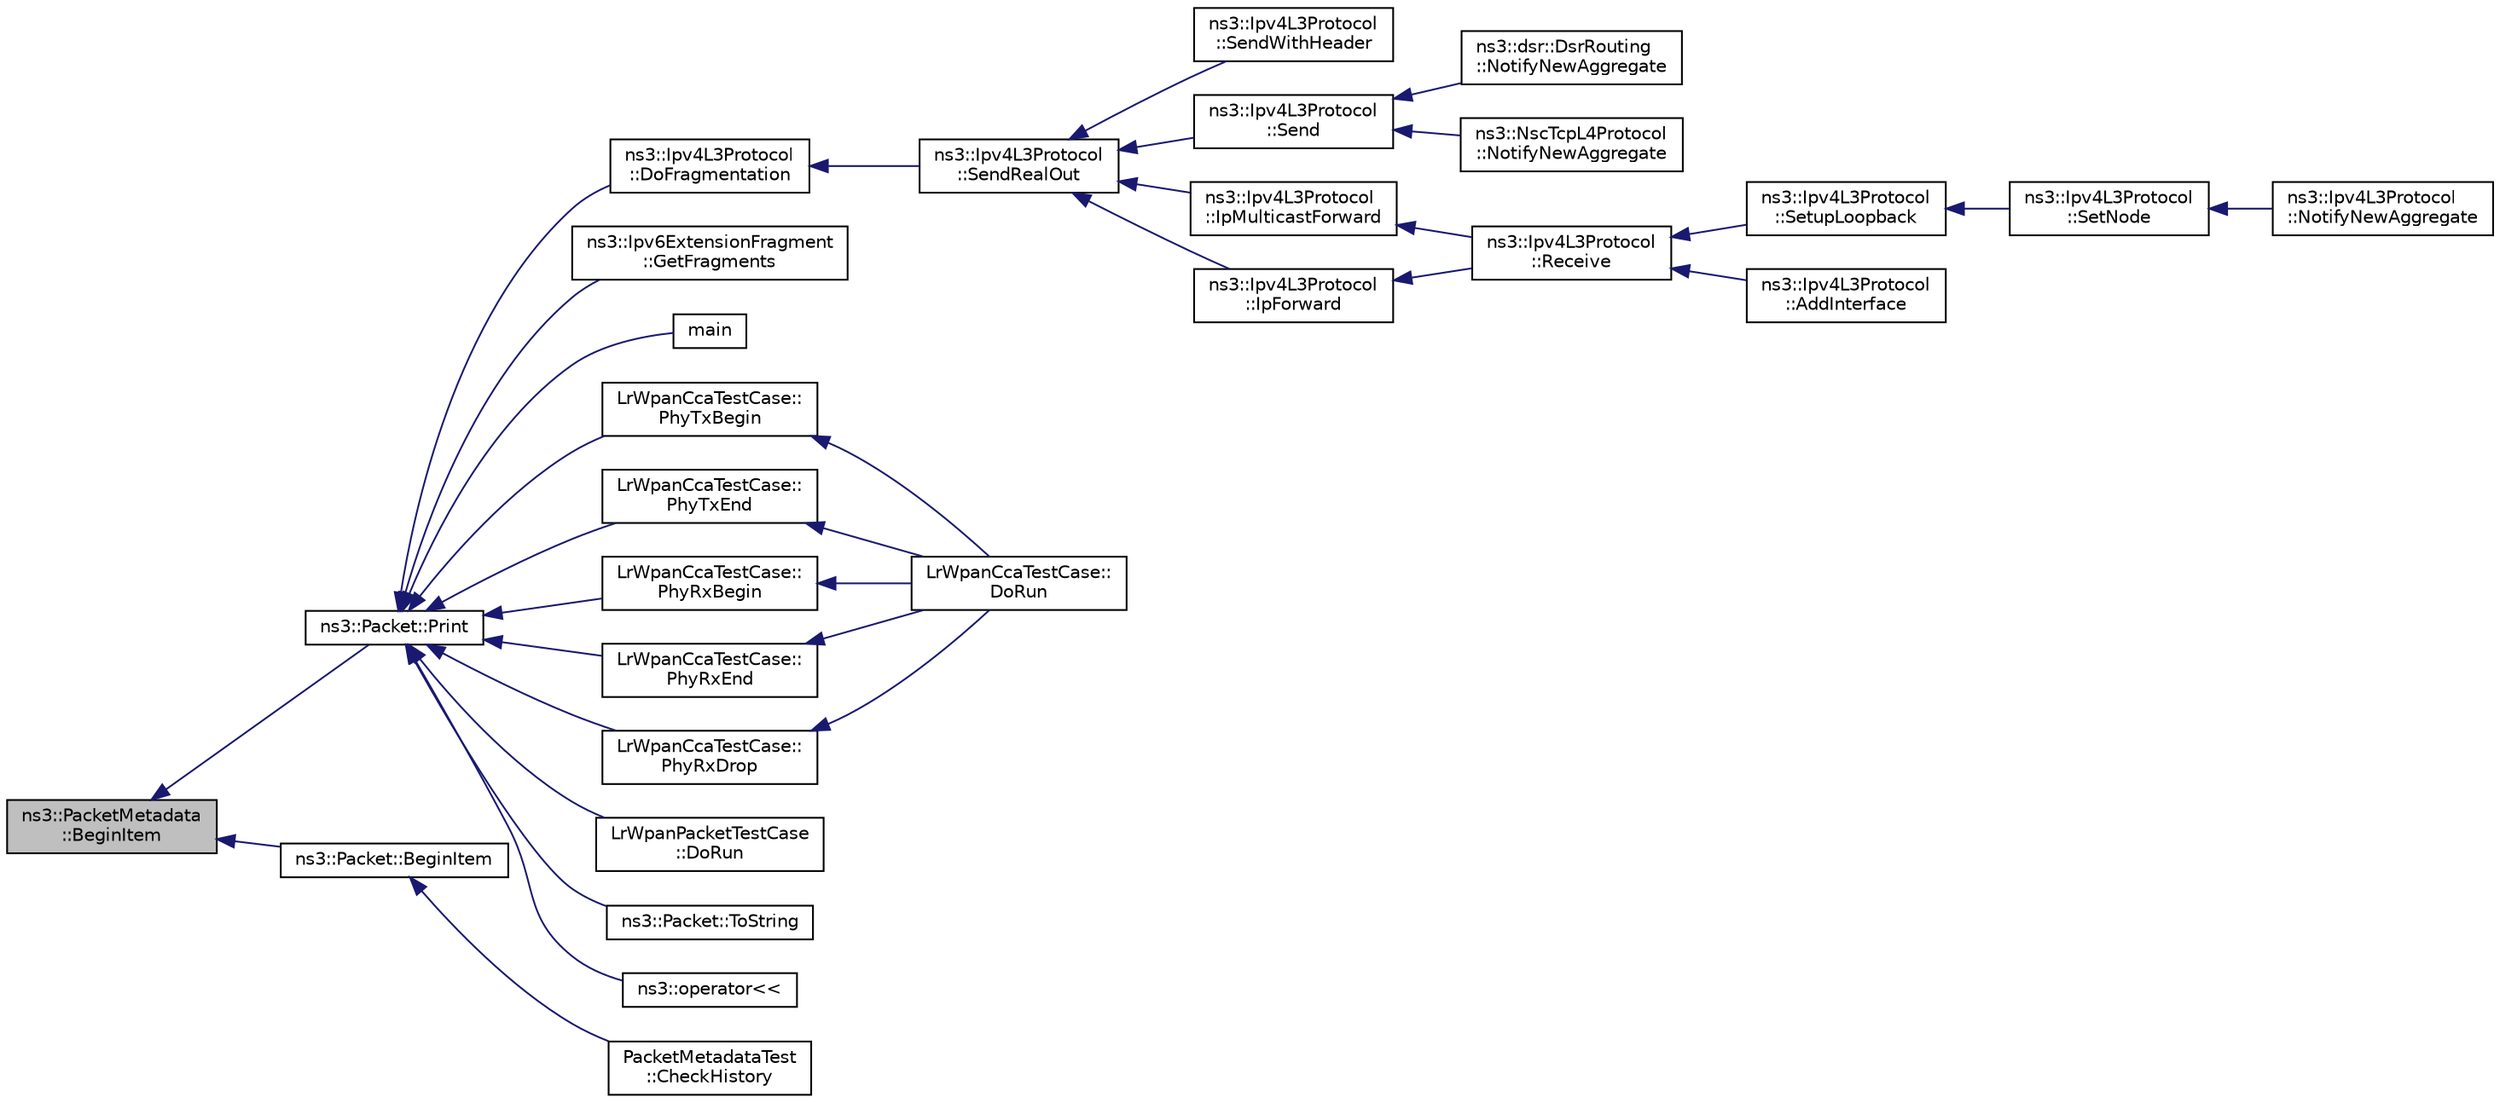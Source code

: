 digraph "ns3::PacketMetadata::BeginItem"
{
  edge [fontname="Helvetica",fontsize="10",labelfontname="Helvetica",labelfontsize="10"];
  node [fontname="Helvetica",fontsize="10",shape=record];
  rankdir="LR";
  Node1 [label="ns3::PacketMetadata\l::BeginItem",height=0.2,width=0.4,color="black", fillcolor="grey75", style="filled", fontcolor="black"];
  Node1 -> Node2 [dir="back",color="midnightblue",fontsize="10",style="solid"];
  Node2 [label="ns3::Packet::Print",height=0.2,width=0.4,color="black", fillcolor="white", style="filled",URL="$dd/d7a/classns3_1_1Packet.html#aa34058a5cdbf94673531f8c4001ab227",tooltip="Print the packet contents. "];
  Node2 -> Node3 [dir="back",color="midnightblue",fontsize="10",style="solid"];
  Node3 [label="ns3::Ipv4L3Protocol\l::DoFragmentation",height=0.2,width=0.4,color="black", fillcolor="white", style="filled",URL="$d2/dc9/classns3_1_1Ipv4L3Protocol.html#a5ea602dc1447746c0c3bd90e36ec3888",tooltip="Fragment a packet. "];
  Node3 -> Node4 [dir="back",color="midnightblue",fontsize="10",style="solid"];
  Node4 [label="ns3::Ipv4L3Protocol\l::SendRealOut",height=0.2,width=0.4,color="black", fillcolor="white", style="filled",URL="$d2/dc9/classns3_1_1Ipv4L3Protocol.html#ac1baf310b12bbc564d0766061ecca323",tooltip="Send packet with route. "];
  Node4 -> Node5 [dir="back",color="midnightblue",fontsize="10",style="solid"];
  Node5 [label="ns3::Ipv4L3Protocol\l::SendWithHeader",height=0.2,width=0.4,color="black", fillcolor="white", style="filled",URL="$d2/dc9/classns3_1_1Ipv4L3Protocol.html#a9305010252cee1e4e97766227ca58ba4"];
  Node4 -> Node6 [dir="back",color="midnightblue",fontsize="10",style="solid"];
  Node6 [label="ns3::Ipv4L3Protocol\l::Send",height=0.2,width=0.4,color="black", fillcolor="white", style="filled",URL="$d2/dc9/classns3_1_1Ipv4L3Protocol.html#abe8cf785815f3fbb32b0e21d629be641"];
  Node6 -> Node7 [dir="back",color="midnightblue",fontsize="10",style="solid"];
  Node7 [label="ns3::dsr::DsrRouting\l::NotifyNewAggregate",height=0.2,width=0.4,color="black", fillcolor="white", style="filled",URL="$df/d32/classns3_1_1dsr_1_1DsrRouting.html#a7742bf3036dba9f9b24906b959be728e"];
  Node6 -> Node8 [dir="back",color="midnightblue",fontsize="10",style="solid"];
  Node8 [label="ns3::NscTcpL4Protocol\l::NotifyNewAggregate",height=0.2,width=0.4,color="black", fillcolor="white", style="filled",URL="$dd/dfe/classns3_1_1NscTcpL4Protocol.html#a423e33bc38d6f04ba6c54f7ce2647565"];
  Node4 -> Node9 [dir="back",color="midnightblue",fontsize="10",style="solid"];
  Node9 [label="ns3::Ipv4L3Protocol\l::IpMulticastForward",height=0.2,width=0.4,color="black", fillcolor="white", style="filled",URL="$d2/dc9/classns3_1_1Ipv4L3Protocol.html#a85ad438d9b2c50d55d1b674b9fd1e8f7",tooltip="Forward a multicast packet. "];
  Node9 -> Node10 [dir="back",color="midnightblue",fontsize="10",style="solid"];
  Node10 [label="ns3::Ipv4L3Protocol\l::Receive",height=0.2,width=0.4,color="black", fillcolor="white", style="filled",URL="$d2/dc9/classns3_1_1Ipv4L3Protocol.html#a2f27fb0a3f698ffb34a654323b063c94"];
  Node10 -> Node11 [dir="back",color="midnightblue",fontsize="10",style="solid"];
  Node11 [label="ns3::Ipv4L3Protocol\l::SetupLoopback",height=0.2,width=0.4,color="black", fillcolor="white", style="filled",URL="$d2/dc9/classns3_1_1Ipv4L3Protocol.html#aa37b950d26063e4e7ee659e599c83bde",tooltip="Setup loopback interface. "];
  Node11 -> Node12 [dir="back",color="midnightblue",fontsize="10",style="solid"];
  Node12 [label="ns3::Ipv4L3Protocol\l::SetNode",height=0.2,width=0.4,color="black", fillcolor="white", style="filled",URL="$d2/dc9/classns3_1_1Ipv4L3Protocol.html#a82ef37914ea8bab699575fea23586bc7",tooltip="Set node associated with this stack. "];
  Node12 -> Node13 [dir="back",color="midnightblue",fontsize="10",style="solid"];
  Node13 [label="ns3::Ipv4L3Protocol\l::NotifyNewAggregate",height=0.2,width=0.4,color="black", fillcolor="white", style="filled",URL="$d2/dc9/classns3_1_1Ipv4L3Protocol.html#a41c7e4fc5a8dba55e9708df7cef9b9c7"];
  Node10 -> Node14 [dir="back",color="midnightblue",fontsize="10",style="solid"];
  Node14 [label="ns3::Ipv4L3Protocol\l::AddInterface",height=0.2,width=0.4,color="black", fillcolor="white", style="filled",URL="$d2/dc9/classns3_1_1Ipv4L3Protocol.html#ac6855eb39254f74fa30e7f23a7b100db"];
  Node4 -> Node15 [dir="back",color="midnightblue",fontsize="10",style="solid"];
  Node15 [label="ns3::Ipv4L3Protocol\l::IpForward",height=0.2,width=0.4,color="black", fillcolor="white", style="filled",URL="$d2/dc9/classns3_1_1Ipv4L3Protocol.html#ae00b4ef6c6907a602898800ee5dcbc57",tooltip="Forward a packet. "];
  Node15 -> Node10 [dir="back",color="midnightblue",fontsize="10",style="solid"];
  Node2 -> Node16 [dir="back",color="midnightblue",fontsize="10",style="solid"];
  Node16 [label="ns3::Ipv6ExtensionFragment\l::GetFragments",height=0.2,width=0.4,color="black", fillcolor="white", style="filled",URL="$de/dd5/classns3_1_1Ipv6ExtensionFragment.html#a60bc0fdd5a5d1bcb2223c98909eef44e",tooltip="Fragment a packet. "];
  Node2 -> Node17 [dir="back",color="midnightblue",fontsize="10",style="solid"];
  Node17 [label="main",height=0.2,width=0.4,color="black", fillcolor="white", style="filled",URL="$d4/d3b/lr-wpan-packet-print_8cc.html#a0ddf1224851353fc92bfbff6f499fa97"];
  Node2 -> Node18 [dir="back",color="midnightblue",fontsize="10",style="solid"];
  Node18 [label="LrWpanCcaTestCase::\lPhyTxBegin",height=0.2,width=0.4,color="black", fillcolor="white", style="filled",URL="$d7/def/classLrWpanCcaTestCase.html#a23a0238970a4597eb0e6f90cd5a2f5f5",tooltip="Function called when PhyTxBegin is hit. "];
  Node18 -> Node19 [dir="back",color="midnightblue",fontsize="10",style="solid"];
  Node19 [label="LrWpanCcaTestCase::\lDoRun",height=0.2,width=0.4,color="black", fillcolor="white", style="filled",URL="$d7/def/classLrWpanCcaTestCase.html#a3e2872a3bd57d754a2bdb613437e18a8",tooltip="Implementation to actually run this TestCase. "];
  Node2 -> Node20 [dir="back",color="midnightblue",fontsize="10",style="solid"];
  Node20 [label="LrWpanCcaTestCase::\lPhyTxEnd",height=0.2,width=0.4,color="black", fillcolor="white", style="filled",URL="$d7/def/classLrWpanCcaTestCase.html#a10eb0d8851c2e8de313448bb2da6fd30",tooltip="Function called when PhyTxEnd is hit. "];
  Node20 -> Node19 [dir="back",color="midnightblue",fontsize="10",style="solid"];
  Node2 -> Node21 [dir="back",color="midnightblue",fontsize="10",style="solid"];
  Node21 [label="LrWpanCcaTestCase::\lPhyRxBegin",height=0.2,width=0.4,color="black", fillcolor="white", style="filled",URL="$d7/def/classLrWpanCcaTestCase.html#a7d236bfc6109f581582255227b8dee77",tooltip="Function called when PhyRxBegin is hit. "];
  Node21 -> Node19 [dir="back",color="midnightblue",fontsize="10",style="solid"];
  Node2 -> Node22 [dir="back",color="midnightblue",fontsize="10",style="solid"];
  Node22 [label="LrWpanCcaTestCase::\lPhyRxEnd",height=0.2,width=0.4,color="black", fillcolor="white", style="filled",URL="$d7/def/classLrWpanCcaTestCase.html#aed133fe6504b326574ada94b6043abcf",tooltip="Function called when PhyRxEnd is hit. "];
  Node22 -> Node19 [dir="back",color="midnightblue",fontsize="10",style="solid"];
  Node2 -> Node23 [dir="back",color="midnightblue",fontsize="10",style="solid"];
  Node23 [label="LrWpanCcaTestCase::\lPhyRxDrop",height=0.2,width=0.4,color="black", fillcolor="white", style="filled",URL="$d7/def/classLrWpanCcaTestCase.html#a302ae211f206663a114fcd5a07752d5c",tooltip="Function called when PhyRxDrop is hit. "];
  Node23 -> Node19 [dir="back",color="midnightblue",fontsize="10",style="solid"];
  Node2 -> Node24 [dir="back",color="midnightblue",fontsize="10",style="solid"];
  Node24 [label="LrWpanPacketTestCase\l::DoRun",height=0.2,width=0.4,color="black", fillcolor="white", style="filled",URL="$dc/d38/classLrWpanPacketTestCase.html#ae85f64d48a71983a4a43f49e5571546a",tooltip="Implementation to actually run this TestCase. "];
  Node2 -> Node25 [dir="back",color="midnightblue",fontsize="10",style="solid"];
  Node25 [label="ns3::Packet::ToString",height=0.2,width=0.4,color="black", fillcolor="white", style="filled",URL="$dd/d7a/classns3_1_1Packet.html#a2474139f184f81df37f35b99efdc66f1",tooltip="Return a string representation of the packet. "];
  Node2 -> Node26 [dir="back",color="midnightblue",fontsize="10",style="solid"];
  Node26 [label="ns3::operator\<\<",height=0.2,width=0.4,color="black", fillcolor="white", style="filled",URL="$d7/d2e/namespacens3.html#a592d34a2e0784b4eecdf866a48729c58",tooltip="Stream insertion operator. "];
  Node1 -> Node27 [dir="back",color="midnightblue",fontsize="10",style="solid"];
  Node27 [label="ns3::Packet::BeginItem",height=0.2,width=0.4,color="black", fillcolor="white", style="filled",URL="$dd/d7a/classns3_1_1Packet.html#a0951ffaa12e116b03c4888085280501d",tooltip="Returns an iterator which points to the first &#39;item&#39; stored in this buffer. "];
  Node27 -> Node28 [dir="back",color="midnightblue",fontsize="10",style="solid"];
  Node28 [label="PacketMetadataTest\l::CheckHistory",height=0.2,width=0.4,color="black", fillcolor="white", style="filled",URL="$da/d30/classPacketMetadataTest.html#a22fae7ba6557ced42238625fc0ccc623"];
}
